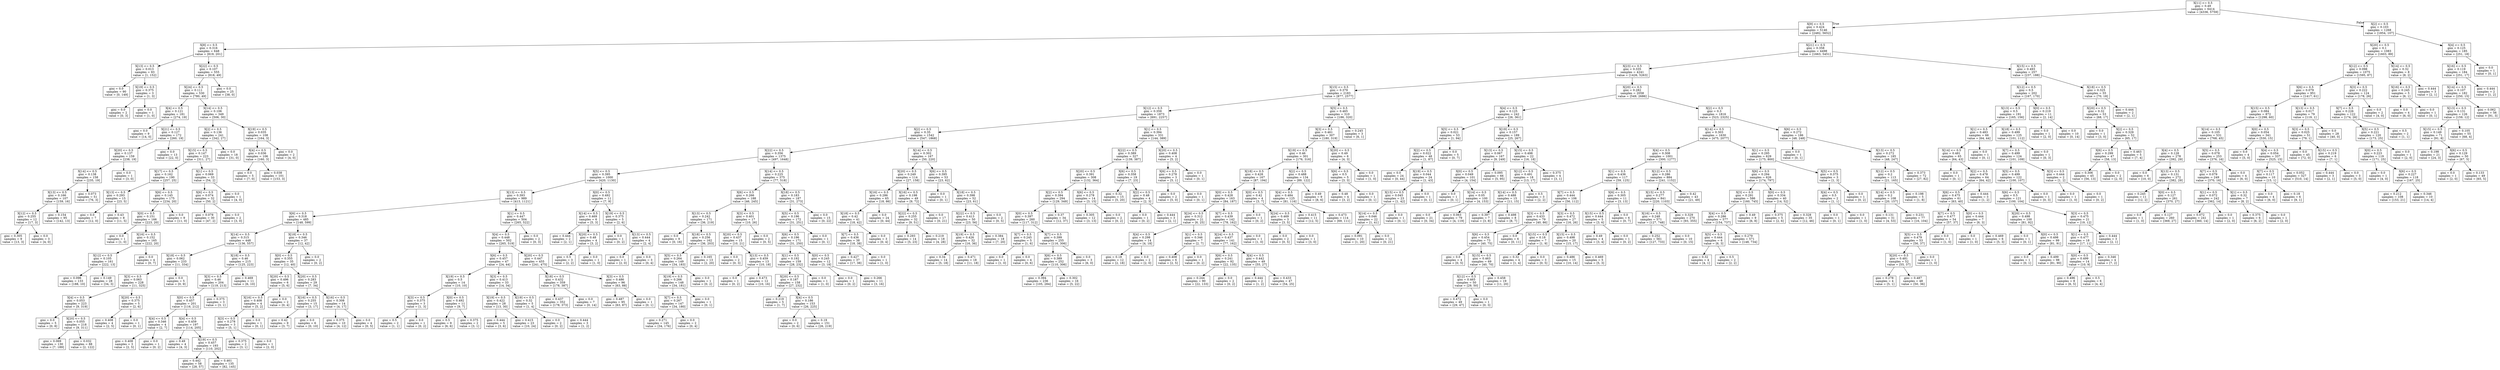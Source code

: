 digraph Tree {
node [shape=box] ;
0 [label="X[11] <= 0.5\ngini = 0.49\nsamples = 6414\nvalue = [4336, 5759]"] ;
1 [label="X[9] <= 0.5\ngini = 0.424\nsamples = 5146\nvalue = [2482, 5652]"] ;
0 -> 1 [labeldistance=2.5, labelangle=45, headlabel="True"] ;
2 [label="X[8] <= 0.5\ngini = 0.316\nsamples = 648\nvalue = [819, 201]"] ;
1 -> 2 ;
3 [label="X[13] <= 0.5\ngini = 0.013\nsamples = 93\nvalue = [1, 152]"] ;
2 -> 3 ;
4 [label="gini = 0.0\nsamples = 90\nvalue = [0, 149]"] ;
3 -> 4 ;
5 [label="X[19] <= 0.5\ngini = 0.375\nsamples = 3\nvalue = [1, 3]"] ;
3 -> 5 ;
6 [label="gini = 0.0\nsamples = 2\nvalue = [0, 3]"] ;
5 -> 6 ;
7 [label="gini = 0.0\nsamples = 1\nvalue = [1, 0]"] ;
5 -> 7 ;
8 [label="X[22] <= 0.5\ngini = 0.107\nsamples = 555\nvalue = [818, 49]"] ;
2 -> 8 ;
9 [label="X[24] <= 0.5\ngini = 0.111\nsamples = 530\nvalue = [780, 49]"] ;
8 -> 9 ;
10 [label="X[4] <= 0.5\ngini = 0.121\nsamples = 181\nvalue = [274, 19]"] ;
9 -> 10 ;
11 [label="gini = 0.0\nsamples = 9\nvalue = [14, 0]"] ;
10 -> 11 ;
12 [label="X[21] <= 0.5\ngini = 0.127\nsamples = 172\nvalue = [260, 19]"] ;
10 -> 12 ;
13 [label="X[20] <= 0.5\ngini = 0.137\nsamples = 159\nvalue = [238, 19]"] ;
12 -> 13 ;
14 [label="X[14] <= 0.5\ngini = 0.138\nsamples = 158\nvalue = [235, 19]"] ;
13 -> 14 ;
15 [label="X[13] <= 0.5\ngini = 0.166\nsamples = 107\nvalue = [159, 16]"] ;
14 -> 15 ;
16 [label="X[12] <= 0.5\ngini = 0.255\nsamples = 12\nvalue = [17, 3]"] ;
15 -> 16 ;
17 [label="gini = 0.305\nsamples = 9\nvalue = [13, 3]"] ;
16 -> 17 ;
18 [label="gini = 0.0\nsamples = 3\nvalue = [4, 0]"] ;
16 -> 18 ;
19 [label="gini = 0.154\nsamples = 95\nvalue = [142, 13]"] ;
15 -> 19 ;
20 [label="gini = 0.073\nsamples = 51\nvalue = [76, 3]"] ;
14 -> 20 ;
21 [label="gini = 0.0\nsamples = 1\nvalue = [3, 0]"] ;
13 -> 21 ;
22 [label="gini = 0.0\nsamples = 13\nvalue = [22, 0]"] ;
12 -> 22 ;
23 [label="X[14] <= 0.5\ngini = 0.106\nsamples = 349\nvalue = [506, 30]"] ;
9 -> 23 ;
24 [label="X[2] <= 0.5\ngini = 0.136\nsamples = 241\nvalue = [342, 27]"] ;
23 -> 24 ;
25 [label="X[15] <= 0.5\ngini = 0.147\nsamples = 223\nvalue = [311, 27]"] ;
24 -> 25 ;
26 [label="X[17] <= 0.5\ngini = 0.162\nsamples = 190\nvalue = [257, 25]"] ;
25 -> 26 ;
27 [label="X[13] <= 0.5\ngini = 0.293\nsamples = 15\nvalue = [23, 5]"] ;
26 -> 27 ;
28 [label="gini = 0.0\nsamples = 7\nvalue = [12, 0]"] ;
27 -> 28 ;
29 [label="gini = 0.43\nsamples = 8\nvalue = [11, 5]"] ;
27 -> 29 ;
30 [label="X[6] <= 0.5\ngini = 0.145\nsamples = 175\nvalue = [234, 20]"] ;
26 -> 30 ;
31 [label="X[0] <= 0.5\ngini = 0.151\nsamples = 166\nvalue = [223, 20]"] ;
30 -> 31 ;
32 [label="gini = 0.0\nsamples = 1\nvalue = [1, 0]"] ;
31 -> 32 ;
33 [label="X[16] <= 0.5\ngini = 0.152\nsamples = 165\nvalue = [222, 20]"] ;
31 -> 33 ;
34 [label="X[12] <= 0.5\ngini = 0.105\nsamples = 161\nvalue = [222, 13]"] ;
33 -> 34 ;
35 [label="gini = 0.096\nsamples = 133\nvalue = [188, 10]"] ;
34 -> 35 ;
36 [label="gini = 0.149\nsamples = 28\nvalue = [34, 3]"] ;
34 -> 36 ;
37 [label="gini = 0.0\nsamples = 4\nvalue = [0, 7]"] ;
33 -> 37 ;
38 [label="gini = 0.0\nsamples = 9\nvalue = [11, 0]"] ;
30 -> 38 ;
39 [label="X[1] <= 0.5\ngini = 0.069\nsamples = 33\nvalue = [54, 2]"] ;
25 -> 39 ;
40 [label="X[6] <= 0.5\ngini = 0.074\nsamples = 32\nvalue = [50, 2]"] ;
39 -> 40 ;
41 [label="gini = 0.078\nsamples = 30\nvalue = [47, 2]"] ;
40 -> 41 ;
42 [label="gini = 0.0\nsamples = 2\nvalue = [3, 0]"] ;
40 -> 42 ;
43 [label="gini = 0.0\nsamples = 1\nvalue = [4, 0]"] ;
39 -> 43 ;
44 [label="gini = 0.0\nsamples = 18\nvalue = [31, 0]"] ;
24 -> 44 ;
45 [label="X[19] <= 0.5\ngini = 0.035\nsamples = 108\nvalue = [164, 3]"] ;
23 -> 45 ;
46 [label="X[4] <= 0.5\ngini = 0.036\nsamples = 106\nvalue = [160, 3]"] ;
45 -> 46 ;
47 [label="gini = 0.0\nsamples = 5\nvalue = [7, 0]"] ;
46 -> 47 ;
48 [label="gini = 0.038\nsamples = 101\nvalue = [153, 3]"] ;
46 -> 48 ;
49 [label="gini = 0.0\nsamples = 2\nvalue = [4, 0]"] ;
45 -> 49 ;
50 [label="gini = 0.0\nsamples = 25\nvalue = [38, 0]"] ;
8 -> 50 ;
51 [label="X[21] <= 0.5\ngini = 0.358\nsamples = 4498\nvalue = [1663, 5451]"] ;
1 -> 51 ;
52 [label="X[23] <= 0.5\ngini = 0.335\nsamples = 4241\nvalue = [1426, 5263]"] ;
51 -> 52 ;
53 [label="X[15] <= 0.5\ngini = 0.379\nsamples = 2183\nvalue = [877, 2577]"] ;
52 -> 53 ;
54 [label="X[12] <= 0.5\ngini = 0.359\nsamples = 1873\nvalue = [691, 2257]"] ;
53 -> 54 ;
55 [label="X[2] <= 0.5\ngini = 0.35\nsamples = 1542\nvalue = [547, 1868]"] ;
54 -> 55 ;
56 [label="X[22] <= 0.5\ngini = 0.356\nsamples = 1375\nvalue = [497, 1648]"] ;
55 -> 56 ;
57 [label="X[5] <= 0.5\ngini = 0.395\nsamples = 1000\nvalue = [420, 1130]"] ;
56 -> 57 ;
58 [label="X[13] <= 0.5\ngini = 0.393\nsamples = 989\nvalue = [413, 1121]"] ;
57 -> 58 ;
59 [label="X[6] <= 0.5\ngini = 0.318\nsamples = 485\nvalue = [148, 599]"] ;
58 -> 59 ;
60 [label="X[14] <= 0.5\ngini = 0.315\nsamples = 448\nvalue = [136, 557]"] ;
59 -> 60 ;
61 [label="X[18] <= 0.5\ngini = 0.062\nsamples = 233\nvalue = [11, 334]"] ;
60 -> 61 ;
62 [label="X[3] <= 0.5\ngini = 0.063\nsamples = 228\nvalue = [11, 325]"] ;
61 -> 62 ;
63 [label="X[4] <= 0.5\ngini = 0.053\nsamples = 223\nvalue = [9, 319]"] ;
62 -> 63 ;
64 [label="gini = 0.0\nsamples = 5\nvalue = [0, 8]"] ;
63 -> 64 ;
65 [label="X[20] <= 0.5\ngini = 0.055\nsamples = 218\nvalue = [9, 311]"] ;
63 -> 65 ;
66 [label="gini = 0.069\nsamples = 130\nvalue = [7, 189]"] ;
65 -> 66 ;
67 [label="gini = 0.032\nsamples = 88\nvalue = [2, 122]"] ;
65 -> 67 ;
68 [label="X[20] <= 0.5\ngini = 0.375\nsamples = 5\nvalue = [2, 6]"] ;
62 -> 68 ;
69 [label="gini = 0.408\nsamples = 4\nvalue = [2, 5]"] ;
68 -> 69 ;
70 [label="gini = 0.0\nsamples = 1\nvalue = [0, 1]"] ;
68 -> 70 ;
71 [label="gini = 0.0\nsamples = 5\nvalue = [0, 9]"] ;
61 -> 71 ;
72 [label="X[18] <= 0.5\ngini = 0.46\nsamples = 215\nvalue = [125, 223]"] ;
60 -> 72 ;
73 [label="X[3] <= 0.5\ngini = 0.46\nsamples = 204\nvalue = [119, 213]"] ;
72 -> 73 ;
74 [label="X[0] <= 0.5\ngini = 0.457\nsamples = 201\nvalue = [116, 212]"] ;
73 -> 74 ;
75 [label="X[4] <= 0.5\ngini = 0.346\nsamples = 4\nvalue = [2, 7]"] ;
74 -> 75 ;
76 [label="gini = 0.408\nsamples = 3\nvalue = [2, 5]"] ;
75 -> 76 ;
77 [label="gini = 0.0\nsamples = 1\nvalue = [0, 2]"] ;
75 -> 77 ;
78 [label="X[4] <= 0.5\ngini = 0.459\nsamples = 197\nvalue = [114, 205]"] ;
74 -> 78 ;
79 [label="gini = 0.49\nsamples = 4\nvalue = [4, 3]"] ;
78 -> 79 ;
80 [label="X[19] <= 0.5\ngini = 0.457\nsamples = 193\nvalue = [110, 202]"] ;
78 -> 80 ;
81 [label="gini = 0.442\nsamples = 58\nvalue = [28, 57]"] ;
80 -> 81 ;
82 [label="gini = 0.461\nsamples = 135\nvalue = [82, 145]"] ;
80 -> 82 ;
83 [label="gini = 0.375\nsamples = 3\nvalue = [3, 1]"] ;
73 -> 83 ;
84 [label="gini = 0.469\nsamples = 11\nvalue = [6, 10]"] ;
72 -> 84 ;
85 [label="X[18] <= 0.5\ngini = 0.346\nsamples = 37\nvalue = [12, 42]"] ;
59 -> 85 ;
86 [label="X[0] <= 0.5\ngini = 0.355\nsamples = 35\nvalue = [12, 40]"] ;
85 -> 86 ;
87 [label="X[20] <= 0.5\ngini = 0.496\nsamples = 6\nvalue = [5, 6]"] ;
86 -> 87 ;
88 [label="X[16] <= 0.5\ngini = 0.408\nsamples = 4\nvalue = [5, 2]"] ;
87 -> 88 ;
89 [label="X[3] <= 0.5\ngini = 0.278\nsamples = 3\nvalue = [5, 1]"] ;
88 -> 89 ;
90 [label="gini = 0.375\nsamples = 2\nvalue = [3, 1]"] ;
89 -> 90 ;
91 [label="gini = 0.0\nsamples = 1\nvalue = [2, 0]"] ;
89 -> 91 ;
92 [label="gini = 0.0\nsamples = 1\nvalue = [0, 1]"] ;
88 -> 92 ;
93 [label="gini = 0.0\nsamples = 2\nvalue = [0, 4]"] ;
87 -> 93 ;
94 [label="X[20] <= 0.5\ngini = 0.283\nsamples = 29\nvalue = [7, 34]"] ;
86 -> 94 ;
95 [label="X[16] <= 0.5\ngini = 0.255\nsamples = 15\nvalue = [3, 17]"] ;
94 -> 95 ;
96 [label="gini = 0.42\nsamples = 9\nvalue = [3, 7]"] ;
95 -> 96 ;
97 [label="gini = 0.0\nsamples = 6\nvalue = [0, 10]"] ;
95 -> 97 ;
98 [label="X[16] <= 0.5\ngini = 0.308\nsamples = 14\nvalue = [4, 17]"] ;
94 -> 98 ;
99 [label="gini = 0.375\nsamples = 10\nvalue = [4, 12]"] ;
98 -> 99 ;
100 [label="gini = 0.0\nsamples = 4\nvalue = [0, 5]"] ;
98 -> 100 ;
101 [label="gini = 0.0\nsamples = 2\nvalue = [0, 2]"] ;
85 -> 101 ;
102 [label="X[1] <= 0.5\ngini = 0.447\nsamples = 504\nvalue = [265, 522]"] ;
58 -> 102 ;
103 [label="X[4] <= 0.5\ngini = 0.448\nsamples = 502\nvalue = [265, 519]"] ;
102 -> 103 ;
104 [label="X[6] <= 0.5\ngini = 0.457\nsamples = 47\nvalue = [24, 44]"] ;
103 -> 104 ;
105 [label="X[19] <= 0.5\ngini = 0.5\nsamples = 14\nvalue = [10, 10]"] ;
104 -> 105 ;
106 [label="X[3] <= 0.5\ngini = 0.375\nsamples = 3\nvalue = [1, 3]"] ;
105 -> 106 ;
107 [label="gini = 0.5\nsamples = 2\nvalue = [1, 1]"] ;
106 -> 107 ;
108 [label="gini = 0.0\nsamples = 1\nvalue = [0, 2]"] ;
106 -> 108 ;
109 [label="X[0] <= 0.5\ngini = 0.492\nsamples = 11\nvalue = [9, 7]"] ;
105 -> 109 ;
110 [label="gini = 0.5\nsamples = 9\nvalue = [6, 6]"] ;
109 -> 110 ;
111 [label="gini = 0.375\nsamples = 2\nvalue = [3, 1]"] ;
109 -> 111 ;
112 [label="X[3] <= 0.5\ngini = 0.413\nsamples = 33\nvalue = [14, 34]"] ;
104 -> 112 ;
113 [label="X[19] <= 0.5\ngini = 0.422\nsamples = 28\nvalue = [13, 30]"] ;
112 -> 113 ;
114 [label="gini = 0.444\nsamples = 5\nvalue = [3, 6]"] ;
113 -> 114 ;
115 [label="gini = 0.415\nsamples = 23\nvalue = [10, 24]"] ;
113 -> 115 ;
116 [label="X[19] <= 0.5\ngini = 0.32\nsamples = 5\nvalue = [1, 4]"] ;
112 -> 116 ;
117 [label="gini = 0.0\nsamples = 2\nvalue = [0, 2]"] ;
116 -> 117 ;
118 [label="gini = 0.444\nsamples = 3\nvalue = [1, 2]"] ;
116 -> 118 ;
119 [label="X[20] <= 0.5\ngini = 0.447\nsamples = 455\nvalue = [241, 475]"] ;
103 -> 119 ;
120 [label="X[18] <= 0.5\ngini = 0.432\nsamples = 359\nvalue = [178, 387]"] ;
119 -> 120 ;
121 [label="gini = 0.437\nsamples = 352\nvalue = [178, 373]"] ;
120 -> 121 ;
122 [label="gini = 0.0\nsamples = 7\nvalue = [0, 14]"] ;
120 -> 122 ;
123 [label="X[3] <= 0.5\ngini = 0.486\nsamples = 96\nvalue = [63, 88]"] ;
119 -> 123 ;
124 [label="gini = 0.487\nsamples = 95\nvalue = [63, 87]"] ;
123 -> 124 ;
125 [label="gini = 0.0\nsamples = 1\nvalue = [0, 1]"] ;
123 -> 125 ;
126 [label="gini = 0.0\nsamples = 2\nvalue = [0, 3]"] ;
102 -> 126 ;
127 [label="X[0] <= 0.5\ngini = 0.492\nsamples = 11\nvalue = [7, 9]"] ;
57 -> 127 ;
128 [label="X[14] <= 0.5\ngini = 0.469\nsamples = 6\nvalue = [5, 3]"] ;
127 -> 128 ;
129 [label="gini = 0.444\nsamples = 2\nvalue = [2, 1]"] ;
128 -> 129 ;
130 [label="X[20] <= 0.5\ngini = 0.48\nsamples = 4\nvalue = [3, 2]"] ;
128 -> 130 ;
131 [label="gini = 0.5\nsamples = 3\nvalue = [2, 2]"] ;
130 -> 131 ;
132 [label="gini = 0.0\nsamples = 1\nvalue = [1, 0]"] ;
130 -> 132 ;
133 [label="X[19] <= 0.5\ngini = 0.375\nsamples = 5\nvalue = [2, 6]"] ;
127 -> 133 ;
134 [label="gini = 0.0\nsamples = 1\nvalue = [0, 2]"] ;
133 -> 134 ;
135 [label="X[13] <= 0.5\ngini = 0.444\nsamples = 4\nvalue = [2, 4]"] ;
133 -> 135 ;
136 [label="gini = 0.0\nsamples = 1\nvalue = [2, 0]"] ;
135 -> 136 ;
137 [label="gini = 0.0\nsamples = 3\nvalue = [0, 4]"] ;
135 -> 137 ;
138 [label="X[14] <= 0.5\ngini = 0.225\nsamples = 375\nvalue = [77, 518]"] ;
56 -> 138 ;
139 [label="X[6] <= 0.5\ngini = 0.266\nsamples = 188\nvalue = [46, 245]"] ;
138 -> 139 ;
140 [label="X[13] <= 0.5\ngini = 0.242\nsamples = 171\nvalue = [36, 219]"] ;
139 -> 140 ;
141 [label="gini = 0.0\nsamples = 9\nvalue = [0, 16]"] ;
140 -> 141 ;
142 [label="X[18] <= 0.5\ngini = 0.256\nsamples = 162\nvalue = [36, 203]"] ;
140 -> 142 ;
143 [label="X[5] <= 0.5\ngini = 0.264\nsamples = 149\nvalue = [34, 183]"] ;
142 -> 143 ;
144 [label="X[19] <= 0.5\ngini = 0.266\nsamples = 148\nvalue = [34, 181]"] ;
143 -> 144 ;
145 [label="X[7] <= 0.5\ngini = 0.267\nsamples = 147\nvalue = [34, 180]"] ;
144 -> 145 ;
146 [label="gini = 0.271\nsamples = 145\nvalue = [34, 176]"] ;
145 -> 146 ;
147 [label="gini = 0.0\nsamples = 2\nvalue = [0, 4]"] ;
145 -> 147 ;
148 [label="gini = 0.0\nsamples = 1\nvalue = [0, 1]"] ;
144 -> 148 ;
149 [label="gini = 0.0\nsamples = 1\nvalue = [0, 2]"] ;
143 -> 149 ;
150 [label="gini = 0.165\nsamples = 13\nvalue = [2, 20]"] ;
142 -> 150 ;
151 [label="X[3] <= 0.5\ngini = 0.401\nsamples = 17\nvalue = [10, 26]"] ;
139 -> 151 ;
152 [label="X[20] <= 0.5\ngini = 0.437\nsamples = 15\nvalue = [10, 21]"] ;
151 -> 152 ;
153 [label="gini = 0.0\nsamples = 2\nvalue = [0, 3]"] ;
152 -> 153 ;
154 [label="X[13] <= 0.5\ngini = 0.459\nsamples = 13\nvalue = [10, 18]"] ;
152 -> 154 ;
155 [label="gini = 0.0\nsamples = 1\nvalue = [0, 2]"] ;
154 -> 155 ;
156 [label="gini = 0.473\nsamples = 12\nvalue = [10, 16]"] ;
154 -> 156 ;
157 [label="gini = 0.0\nsamples = 2\nvalue = [0, 5]"] ;
151 -> 157 ;
158 [label="X[18] <= 0.5\ngini = 0.183\nsamples = 187\nvalue = [31, 273]"] ;
138 -> 158 ;
159 [label="X[5] <= 0.5\ngini = 0.196\nsamples = 172\nvalue = [31, 251]"] ;
158 -> 159 ;
160 [label="X[6] <= 0.5\ngini = 0.196\nsamples = 171\nvalue = [31, 250]"] ;
159 -> 160 ;
161 [label="X[1] <= 0.5\ngini = 0.192\nsamples = 159\nvalue = [28, 232]"] ;
160 -> 161 ;
162 [label="X[20] <= 0.5\ngini = 0.187\nsamples = 158\nvalue = [27, 232]"] ;
161 -> 162 ;
163 [label="gini = 0.219\nsamples = 5\nvalue = [1, 7]"] ;
162 -> 163 ;
164 [label="X[4] <= 0.5\ngini = 0.186\nsamples = 153\nvalue = [26, 225]"] ;
162 -> 164 ;
165 [label="gini = 0.0\nsamples = 2\nvalue = [0, 6]"] ;
164 -> 165 ;
166 [label="gini = 0.19\nsamples = 151\nvalue = [26, 219]"] ;
164 -> 166 ;
167 [label="gini = 0.0\nsamples = 1\nvalue = [1, 0]"] ;
161 -> 167 ;
168 [label="X[0] <= 0.5\ngini = 0.245\nsamples = 12\nvalue = [3, 18]"] ;
160 -> 168 ;
169 [label="gini = 0.0\nsamples = 1\nvalue = [0, 2]"] ;
168 -> 169 ;
170 [label="gini = 0.266\nsamples = 11\nvalue = [3, 16]"] ;
168 -> 170 ;
171 [label="gini = 0.0\nsamples = 1\nvalue = [0, 1]"] ;
159 -> 171 ;
172 [label="gini = 0.0\nsamples = 15\nvalue = [0, 22]"] ;
158 -> 172 ;
173 [label="X[14] <= 0.5\ngini = 0.302\nsamples = 167\nvalue = [50, 220]"] ;
55 -> 173 ;
174 [label="X[20] <= 0.5\ngini = 0.249\nsamples = 114\nvalue = [27, 158]"] ;
173 -> 174 ;
175 [label="X[16] <= 0.5\ngini = 0.286\nsamples = 65\nvalue = [18, 86]"] ;
174 -> 175 ;
176 [label="X[18] <= 0.5\ngini = 0.42\nsamples = 41\nvalue = [18, 42]"] ;
175 -> 176 ;
177 [label="X[7] <= 0.5\ngini = 0.436\nsamples = 38\nvalue = [18, 38]"] ;
176 -> 177 ;
178 [label="gini = 0.427\nsamples = 37\nvalue = [17, 38]"] ;
177 -> 178 ;
179 [label="gini = 0.0\nsamples = 1\nvalue = [1, 0]"] ;
177 -> 179 ;
180 [label="gini = 0.0\nsamples = 3\nvalue = [0, 4]"] ;
176 -> 180 ;
181 [label="gini = 0.0\nsamples = 24\nvalue = [0, 44]"] ;
175 -> 181 ;
182 [label="X[16] <= 0.5\ngini = 0.198\nsamples = 49\nvalue = [9, 72]"] ;
174 -> 182 ;
183 [label="X[22] <= 0.5\ngini = 0.255\nsamples = 32\nvalue = [9, 51]"] ;
182 -> 183 ;
184 [label="gini = 0.293\nsamples = 14\nvalue = [5, 23]"] ;
183 -> 184 ;
185 [label="gini = 0.219\nsamples = 18\nvalue = [4, 28]"] ;
183 -> 185 ;
186 [label="gini = 0.0\nsamples = 17\nvalue = [0, 21]"] ;
182 -> 186 ;
187 [label="X[6] <= 0.5\ngini = 0.395\nsamples = 53\nvalue = [23, 62]"] ;
173 -> 187 ;
188 [label="gini = 0.0\nsamples = 1\nvalue = [0, 1]"] ;
187 -> 188 ;
189 [label="X[18] <= 0.5\ngini = 0.398\nsamples = 52\nvalue = [23, 61]"] ;
187 -> 189 ;
190 [label="X[22] <= 0.5\ngini = 0.413\nsamples = 50\nvalue = [23, 56]"] ;
189 -> 190 ;
191 [label="X[19] <= 0.5\ngini = 0.426\nsamples = 32\nvalue = [16, 36]"] ;
190 -> 191 ;
192 [label="gini = 0.34\nsamples = 14\nvalue = [5, 18]"] ;
191 -> 192 ;
193 [label="gini = 0.471\nsamples = 18\nvalue = [11, 18]"] ;
191 -> 193 ;
194 [label="gini = 0.384\nsamples = 18\nvalue = [7, 20]"] ;
190 -> 194 ;
195 [label="gini = 0.0\nsamples = 2\nvalue = [0, 5]"] ;
189 -> 195 ;
196 [label="X[1] <= 0.5\ngini = 0.394\nsamples = 331\nvalue = [144, 389]"] ;
54 -> 196 ;
197 [label="X[22] <= 0.5\ngini = 0.389\nsamples = 327\nvalue = [139, 387]"] ;
196 -> 197 ;
198 [label="X[20] <= 0.5\ngini = 0.391\nsamples = 308\nvalue = [132, 364]"] ;
197 -> 198 ;
199 [label="X[2] <= 0.5\ngini = 0.394\nsamples = 294\nvalue = [129, 349]"] ;
198 -> 199 ;
200 [label="X[0] <= 0.5\ngini = 0.397\nsamples = 260\nvalue = [117, 312]"] ;
199 -> 200 ;
201 [label="X[7] <= 0.5\ngini = 0.245\nsamples = 5\nvalue = [1, 6]"] ;
200 -> 201 ;
202 [label="gini = 0.0\nsamples = 1\nvalue = [1, 0]"] ;
201 -> 202 ;
203 [label="gini = 0.0\nsamples = 4\nvalue = [0, 6]"] ;
201 -> 203 ;
204 [label="X[7] <= 0.5\ngini = 0.399\nsamples = 255\nvalue = [116, 306]"] ;
200 -> 204 ;
205 [label="X[6] <= 0.5\ngini = 0.389\nsamples = 252\nvalue = [110, 306]"] ;
204 -> 205 ;
206 [label="gini = 0.394\nsamples = 236\nvalue = [105, 284]"] ;
205 -> 206 ;
207 [label="gini = 0.302\nsamples = 16\nvalue = [5, 22]"] ;
205 -> 207 ;
208 [label="gini = 0.0\nsamples = 3\nvalue = [6, 0]"] ;
204 -> 208 ;
209 [label="gini = 0.37\nsamples = 34\nvalue = [12, 37]"] ;
199 -> 209 ;
210 [label="X[6] <= 0.5\ngini = 0.278\nsamples = 14\nvalue = [3, 15]"] ;
198 -> 210 ;
211 [label="gini = 0.305\nsamples = 12\nvalue = [3, 13]"] ;
210 -> 211 ;
212 [label="gini = 0.0\nsamples = 2\nvalue = [0, 2]"] ;
210 -> 212 ;
213 [label="X[6] <= 0.5\ngini = 0.358\nsamples = 19\nvalue = [7, 23]"] ;
197 -> 213 ;
214 [label="gini = 0.32\nsamples = 15\nvalue = [5, 20]"] ;
213 -> 214 ;
215 [label="X[2] <= 0.5\ngini = 0.48\nsamples = 4\nvalue = [2, 3]"] ;
213 -> 215 ;
216 [label="gini = 0.0\nsamples = 1\nvalue = [0, 2]"] ;
215 -> 216 ;
217 [label="gini = 0.444\nsamples = 3\nvalue = [2, 1]"] ;
215 -> 217 ;
218 [label="X[20] <= 0.5\ngini = 0.408\nsamples = 4\nvalue = [5, 2]"] ;
196 -> 218 ;
219 [label="X[6] <= 0.5\ngini = 0.278\nsamples = 3\nvalue = [5, 1]"] ;
218 -> 219 ;
220 [label="gini = 0.0\nsamples = 2\nvalue = [5, 0]"] ;
219 -> 220 ;
221 [label="gini = 0.0\nsamples = 1\nvalue = [0, 1]"] ;
219 -> 221 ;
222 [label="gini = 0.0\nsamples = 1\nvalue = [0, 1]"] ;
218 -> 222 ;
223 [label="X[5] <= 0.5\ngini = 0.465\nsamples = 310\nvalue = [186, 320]"] ;
53 -> 223 ;
224 [label="X[3] <= 0.5\ngini = 0.461\nsamples = 307\nvalue = [180, 319]"] ;
223 -> 224 ;
225 [label="X[19] <= 0.5\ngini = 0.46\nsamples = 301\nvalue = [176, 316]"] ;
224 -> 225 ;
226 [label="X[18] <= 0.5\ngini = 0.428\nsamples = 167\nvalue = [87, 194]"] ;
225 -> 226 ;
227 [label="X[0] <= 0.5\ngini = 0.428\nsamples = 163\nvalue = [84, 187]"] ;
226 -> 227 ;
228 [label="X[24] <= 0.5\ngini = 0.312\nsamples = 21\nvalue = [6, 25]"] ;
227 -> 228 ;
229 [label="X[4] <= 0.5\ngini = 0.298\nsamples = 14\nvalue = [4, 18]"] ;
228 -> 229 ;
230 [label="gini = 0.18\nsamples = 12\nvalue = [2, 18]"] ;
229 -> 230 ;
231 [label="gini = 0.0\nsamples = 2\nvalue = [2, 0]"] ;
229 -> 231 ;
232 [label="X[1] <= 0.5\ngini = 0.346\nsamples = 7\nvalue = [2, 7]"] ;
228 -> 232 ;
233 [label="gini = 0.408\nsamples = 6\nvalue = [2, 5]"] ;
232 -> 233 ;
234 [label="gini = 0.0\nsamples = 1\nvalue = [0, 2]"] ;
232 -> 234 ;
235 [label="X[7] <= 0.5\ngini = 0.439\nsamples = 142\nvalue = [78, 162]"] ;
227 -> 235 ;
236 [label="X[24] <= 0.5\ngini = 0.437\nsamples = 141\nvalue = [77, 162]"] ;
235 -> 236 ;
237 [label="X[6] <= 0.5\ngini = 0.241\nsamples = 92\nvalue = [22, 135]"] ;
236 -> 237 ;
238 [label="gini = 0.244\nsamples = 90\nvalue = [22, 133]"] ;
237 -> 238 ;
239 [label="gini = 0.0\nsamples = 2\nvalue = [0, 2]"] ;
237 -> 239 ;
240 [label="X[4] <= 0.5\ngini = 0.442\nsamples = 49\nvalue = [55, 27]"] ;
236 -> 240 ;
241 [label="gini = 0.444\nsamples = 2\nvalue = [1, 2]"] ;
240 -> 241 ;
242 [label="gini = 0.433\nsamples = 47\nvalue = [54, 25]"] ;
240 -> 242 ;
243 [label="gini = 0.0\nsamples = 1\nvalue = [1, 0]"] ;
235 -> 243 ;
244 [label="X[0] <= 0.5\ngini = 0.42\nsamples = 4\nvalue = [3, 7]"] ;
226 -> 244 ;
245 [label="gini = 0.0\nsamples = 1\nvalue = [0, 2]"] ;
244 -> 245 ;
246 [label="X[24] <= 0.5\ngini = 0.469\nsamples = 3\nvalue = [3, 5]"] ;
244 -> 246 ;
247 [label="gini = 0.0\nsamples = 2\nvalue = [0, 5]"] ;
246 -> 247 ;
248 [label="gini = 0.0\nsamples = 1\nvalue = [3, 0]"] ;
246 -> 248 ;
249 [label="X[2] <= 0.5\ngini = 0.488\nsamples = 134\nvalue = [89, 122]"] ;
225 -> 249 ;
250 [label="X[4] <= 0.5\ngini = 0.484\nsamples = 125\nvalue = [81, 116]"] ;
249 -> 250 ;
251 [label="gini = 0.415\nsamples = 11\nvalue = [12, 5]"] ;
250 -> 251 ;
252 [label="gini = 0.473\nsamples = 114\nvalue = [69, 111]"] ;
250 -> 252 ;
253 [label="gini = 0.49\nsamples = 9\nvalue = [8, 6]"] ;
249 -> 253 ;
254 [label="X[20] <= 0.5\ngini = 0.49\nsamples = 6\nvalue = [4, 3]"] ;
224 -> 254 ;
255 [label="X[6] <= 0.5\ngini = 0.5\nsamples = 5\nvalue = [3, 3]"] ;
254 -> 255 ;
256 [label="gini = 0.48\nsamples = 4\nvalue = [3, 2]"] ;
255 -> 256 ;
257 [label="gini = 0.0\nsamples = 1\nvalue = [0, 1]"] ;
255 -> 257 ;
258 [label="gini = 0.0\nsamples = 1\nvalue = [1, 0]"] ;
254 -> 258 ;
259 [label="gini = 0.245\nsamples = 3\nvalue = [6, 1]"] ;
223 -> 259 ;
260 [label="X[20] <= 0.5\ngini = 0.282\nsamples = 2058\nvalue = [549, 2686]"] ;
52 -> 260 ;
261 [label="X[4] <= 0.5\ngini = 0.125\nsamples = 242\nvalue = [26, 361]"] ;
260 -> 261 ;
262 [label="X[5] <= 0.5\ngini = 0.021\nsamples = 53\nvalue = [1, 94]"] ;
261 -> 262 ;
263 [label="X[2] <= 0.5\ngini = 0.022\nsamples = 48\nvalue = [1, 87]"] ;
262 -> 263 ;
264 [label="gini = 0.0\nsamples = 24\nvalue = [0, 44]"] ;
263 -> 264 ;
265 [label="X[19] <= 0.5\ngini = 0.044\nsamples = 24\nvalue = [1, 43]"] ;
263 -> 265 ;
266 [label="X[15] <= 0.5\ngini = 0.045\nsamples = 23\nvalue = [1, 42]"] ;
265 -> 266 ;
267 [label="X[14] <= 0.5\ngini = 0.046\nsamples = 22\nvalue = [1, 41]"] ;
266 -> 267 ;
268 [label="gini = 0.091\nsamples = 10\nvalue = [1, 20]"] ;
267 -> 268 ;
269 [label="gini = 0.0\nsamples = 12\nvalue = [0, 21]"] ;
267 -> 269 ;
270 [label="gini = 0.0\nsamples = 1\nvalue = [0, 1]"] ;
266 -> 270 ;
271 [label="gini = 0.0\nsamples = 1\nvalue = [0, 1]"] ;
265 -> 271 ;
272 [label="gini = 0.0\nsamples = 5\nvalue = [0, 7]"] ;
262 -> 272 ;
273 [label="X[19] <= 0.5\ngini = 0.157\nsamples = 189\nvalue = [25, 267]"] ;
261 -> 273 ;
274 [label="X[13] <= 0.5\ngini = 0.067\nsamples = 167\nvalue = [9, 249]"] ;
273 -> 274 ;
275 [label="X[0] <= 0.5\ngini = 0.049\nsamples = 101\nvalue = [4, 154]"] ;
274 -> 275 ;
276 [label="gini = 0.0\nsamples = 1\nvalue = [0, 1]"] ;
275 -> 276 ;
277 [label="X[14] <= 0.5\ngini = 0.05\nsamples = 100\nvalue = [4, 153]"] ;
275 -> 277 ;
278 [label="gini = 0.0\nsamples = 21\nvalue = [0, 34]"] ;
277 -> 278 ;
279 [label="gini = 0.063\nsamples = 79\nvalue = [4, 119]"] ;
277 -> 279 ;
280 [label="gini = 0.095\nsamples = 66\nvalue = [5, 95]"] ;
274 -> 280 ;
281 [label="X[15] <= 0.5\ngini = 0.498\nsamples = 22\nvalue = [16, 18]"] ;
273 -> 281 ;
282 [label="X[12] <= 0.5\ngini = 0.491\nsamples = 18\nvalue = [13, 17]"] ;
281 -> 282 ;
283 [label="X[14] <= 0.5\ngini = 0.488\nsamples = 15\nvalue = [11, 15]"] ;
282 -> 283 ;
284 [label="gini = 0.397\nsamples = 7\nvalue = [3, 8]"] ;
283 -> 284 ;
285 [label="gini = 0.498\nsamples = 8\nvalue = [8, 7]"] ;
283 -> 285 ;
286 [label="gini = 0.5\nsamples = 3\nvalue = [2, 2]"] ;
282 -> 286 ;
287 [label="gini = 0.375\nsamples = 4\nvalue = [3, 1]"] ;
281 -> 287 ;
288 [label="X[2] <= 0.5\ngini = 0.3\nsamples = 1816\nvalue = [523, 2325]"] ;
260 -> 288 ;
289 [label="X[14] <= 0.5\ngini = 0.303\nsamples = 1630\nvalue = [475, 2077]"] ;
288 -> 289 ;
290 [label="X[4] <= 0.5\ngini = 0.308\nsamples = 1001\nvalue = [300, 1277]"] ;
289 -> 290 ;
291 [label="X[1] <= 0.5\ngini = 0.436\nsamples = 117\nvalue = [59, 125]"] ;
290 -> 291 ;
292 [label="X[7] <= 0.5\ngini = 0.444\nsamples = 106\nvalue = [56, 112]"] ;
291 -> 292 ;
293 [label="X[3] <= 0.5\ngini = 0.433\nsamples = 79\nvalue = [40, 86]"] ;
292 -> 293 ;
294 [label="X[6] <= 0.5\ngini = 0.454\nsamples = 73\nvalue = [40, 75]"] ;
293 -> 294 ;
295 [label="gini = 0.0\nsamples = 4\nvalue = [0, 5]"] ;
294 -> 295 ;
296 [label="X[15] <= 0.5\ngini = 0.463\nsamples = 69\nvalue = [40, 70]"] ;
294 -> 296 ;
297 [label="X[12] <= 0.5\ngini = 0.465\nsamples = 50\nvalue = [29, 50]"] ;
296 -> 297 ;
298 [label="gini = 0.472\nsamples = 49\nvalue = [29, 47]"] ;
297 -> 298 ;
299 [label="gini = 0.0\nsamples = 1\nvalue = [0, 3]"] ;
297 -> 299 ;
300 [label="gini = 0.458\nsamples = 19\nvalue = [11, 20]"] ;
296 -> 300 ;
301 [label="gini = 0.0\nsamples = 6\nvalue = [0, 11]"] ;
293 -> 301 ;
302 [label="X[3] <= 0.5\ngini = 0.472\nsamples = 27\nvalue = [16, 26]"] ;
292 -> 302 ;
303 [label="X[15] <= 0.5\ngini = 0.18\nsamples = 7\nvalue = [1, 9]"] ;
302 -> 303 ;
304 [label="gini = 0.32\nsamples = 4\nvalue = [1, 4]"] ;
303 -> 304 ;
305 [label="gini = 0.0\nsamples = 3\nvalue = [0, 5]"] ;
303 -> 305 ;
306 [label="X[15] <= 0.5\ngini = 0.498\nsamples = 20\nvalue = [15, 17]"] ;
302 -> 306 ;
307 [label="gini = 0.486\nsamples = 15\nvalue = [10, 14]"] ;
306 -> 307 ;
308 [label="gini = 0.469\nsamples = 5\nvalue = [5, 3]"] ;
306 -> 308 ;
309 [label="X[6] <= 0.5\ngini = 0.305\nsamples = 11\nvalue = [3, 13]"] ;
291 -> 309 ;
310 [label="X[15] <= 0.5\ngini = 0.444\nsamples = 5\nvalue = [3, 6]"] ;
309 -> 310 ;
311 [label="gini = 0.49\nsamples = 4\nvalue = [3, 4]"] ;
310 -> 311 ;
312 [label="gini = 0.0\nsamples = 1\nvalue = [0, 2]"] ;
310 -> 312 ;
313 [label="gini = 0.0\nsamples = 6\nvalue = [0, 7]"] ;
309 -> 313 ;
314 [label="X[12] <= 0.5\ngini = 0.286\nsamples = 884\nvalue = [241, 1152]"] ;
290 -> 314 ;
315 [label="X[15] <= 0.5\ngini = 0.277\nsamples = 841\nvalue = [220, 1103]"] ;
314 -> 315 ;
316 [label="X[16] <= 0.5\ngini = 0.248\nsamples = 571\nvalue = [127, 748]"] ;
315 -> 316 ;
317 [label="gini = 0.252\nsamples = 561\nvalue = [127, 733]"] ;
316 -> 317 ;
318 [label="gini = 0.0\nsamples = 10\nvalue = [0, 15]"] ;
316 -> 318 ;
319 [label="gini = 0.329\nsamples = 270\nvalue = [93, 355]"] ;
315 -> 319 ;
320 [label="gini = 0.42\nsamples = 43\nvalue = [21, 49]"] ;
314 -> 320 ;
321 [label="X[1] <= 0.5\ngini = 0.295\nsamples = 629\nvalue = [175, 800]"] ;
289 -> 321 ;
322 [label="X[6] <= 0.5\ngini = 0.294\nsamples = 626\nvalue = [174, 797]"] ;
321 -> 322 ;
323 [label="X[3] <= 0.5\ngini = 0.291\nsamples = 586\nvalue = [160, 745]"] ;
322 -> 323 ;
324 [label="X[4] <= 0.5\ngini = 0.286\nsamples = 577\nvalue = [154, 737]"] ;
323 -> 324 ;
325 [label="X[5] <= 0.5\ngini = 0.444\nsamples = 6\nvalue = [6, 3]"] ;
324 -> 325 ;
326 [label="gini = 0.32\nsamples = 4\nvalue = [4, 1]"] ;
325 -> 326 ;
327 [label="gini = 0.5\nsamples = 2\nvalue = [2, 2]"] ;
325 -> 327 ;
328 [label="gini = 0.279\nsamples = 571\nvalue = [148, 734]"] ;
324 -> 328 ;
329 [label="gini = 0.49\nsamples = 9\nvalue = [6, 8]"] ;
323 -> 329 ;
330 [label="X[0] <= 0.5\ngini = 0.334\nsamples = 40\nvalue = [14, 52]"] ;
322 -> 330 ;
331 [label="gini = 0.375\nsamples = 5\nvalue = [2, 6]"] ;
330 -> 331 ;
332 [label="gini = 0.328\nsamples = 35\nvalue = [12, 46]"] ;
330 -> 332 ;
333 [label="X[5] <= 0.5\ngini = 0.375\nsamples = 3\nvalue = [1, 3]"] ;
321 -> 333 ;
334 [label="X[4] <= 0.5\ngini = 0.5\nsamples = 2\nvalue = [1, 1]"] ;
333 -> 334 ;
335 [label="gini = 0.0\nsamples = 1\nvalue = [0, 1]"] ;
334 -> 335 ;
336 [label="gini = 0.0\nsamples = 1\nvalue = [1, 0]"] ;
334 -> 336 ;
337 [label="gini = 0.0\nsamples = 1\nvalue = [0, 2]"] ;
333 -> 337 ;
338 [label="X[6] <= 0.5\ngini = 0.272\nsamples = 186\nvalue = [48, 248]"] ;
288 -> 338 ;
339 [label="gini = 0.0\nsamples = 1\nvalue = [0, 1]"] ;
338 -> 339 ;
340 [label="X[13] <= 0.5\ngini = 0.272\nsamples = 185\nvalue = [48, 247]"] ;
338 -> 340 ;
341 [label="X[12] <= 0.5\ngini = 0.2\nsamples = 113\nvalue = [21, 165]"] ;
340 -> 341 ;
342 [label="X[14] <= 0.5\ngini = 0.2\nsamples = 108\nvalue = [20, 157]"] ;
341 -> 342 ;
343 [label="gini = 0.131\nsamples = 31\nvalue = [4, 53]"] ;
342 -> 343 ;
344 [label="gini = 0.231\nsamples = 77\nvalue = [16, 104]"] ;
342 -> 344 ;
345 [label="gini = 0.198\nsamples = 5\nvalue = [1, 8]"] ;
341 -> 345 ;
346 [label="gini = 0.373\nsamples = 72\nvalue = [27, 82]"] ;
340 -> 346 ;
347 [label="X[15] <= 0.5\ngini = 0.493\nsamples = 257\nvalue = [237, 188]"] ;
51 -> 347 ;
348 [label="X[12] <= 0.5\ngini = 0.5\nsamples = 202\nvalue = [167, 170]"] ;
347 -> 348 ;
349 [label="X[13] <= 0.5\ngini = 0.5\nsamples = 191\nvalue = [165, 156]"] ;
348 -> 349 ;
350 [label="X[1] <= 0.5\ngini = 0.483\nsamples = 66\nvalue = [64, 44]"] ;
349 -> 350 ;
351 [label="X[14] <= 0.5\ngini = 0.481\nsamples = 65\nvalue = [64, 43]"] ;
350 -> 351 ;
352 [label="gini = 0.0\nsamples = 1\nvalue = [0, 1]"] ;
351 -> 352 ;
353 [label="X[2] <= 0.5\ngini = 0.478\nsamples = 64\nvalue = [64, 42]"] ;
351 -> 353 ;
354 [label="X[6] <= 0.5\ngini = 0.475\nsamples = 61\nvalue = [63, 40]"] ;
353 -> 354 ;
355 [label="X[7] <= 0.5\ngini = 0.477\nsamples = 54\nvalue = [57, 37]"] ;
354 -> 355 ;
356 [label="X[5] <= 0.5\ngini = 0.479\nsamples = 53\nvalue = [56, 37]"] ;
355 -> 356 ;
357 [label="X[20] <= 0.5\ngini = 0.481\nsamples = 52\nvalue = [55, 37]"] ;
356 -> 357 ;
358 [label="gini = 0.278\nsamples = 4\nvalue = [5, 1]"] ;
357 -> 358 ;
359 [label="gini = 0.487\nsamples = 48\nvalue = [50, 36]"] ;
357 -> 359 ;
360 [label="gini = 0.0\nsamples = 1\nvalue = [1, 0]"] ;
356 -> 360 ;
361 [label="gini = 0.0\nsamples = 1\nvalue = [1, 0]"] ;
355 -> 361 ;
362 [label="X[0] <= 0.5\ngini = 0.444\nsamples = 7\nvalue = [6, 3]"] ;
354 -> 362 ;
363 [label="gini = 0.0\nsamples = 1\nvalue = [1, 0]"] ;
362 -> 363 ;
364 [label="gini = 0.469\nsamples = 6\nvalue = [5, 3]"] ;
362 -> 364 ;
365 [label="gini = 0.444\nsamples = 3\nvalue = [1, 2]"] ;
353 -> 365 ;
366 [label="gini = 0.0\nsamples = 1\nvalue = [0, 1]"] ;
350 -> 366 ;
367 [label="X[18] <= 0.5\ngini = 0.499\nsamples = 125\nvalue = [101, 112]"] ;
349 -> 367 ;
368 [label="X[7] <= 0.5\ngini = 0.499\nsamples = 124\nvalue = [101, 109]"] ;
367 -> 368 ;
369 [label="X[5] <= 0.5\ngini = 0.499\nsamples = 122\nvalue = [100, 107]"] ;
368 -> 369 ;
370 [label="X[6] <= 0.5\ngini = 0.5\nsamples = 121\nvalue = [100, 104]"] ;
369 -> 370 ;
371 [label="X[20] <= 0.5\ngini = 0.498\nsamples = 100\nvalue = [81, 92]"] ;
370 -> 371 ;
372 [label="gini = 0.0\nsamples = 1\nvalue = [0, 1]"] ;
371 -> 372 ;
373 [label="X[0] <= 0.5\ngini = 0.498\nsamples = 99\nvalue = [81, 91]"] ;
371 -> 373 ;
374 [label="gini = 0.0\nsamples = 1\nvalue = [0, 1]"] ;
373 -> 374 ;
375 [label="gini = 0.499\nsamples = 98\nvalue = [81, 90]"] ;
373 -> 375 ;
376 [label="X[3] <= 0.5\ngini = 0.475\nsamples = 21\nvalue = [19, 12]"] ;
370 -> 376 ;
377 [label="X[1] <= 0.5\ngini = 0.477\nsamples = 18\nvalue = [17, 11]"] ;
376 -> 377 ;
378 [label="X[0] <= 0.5\ngini = 0.499\nsamples = 14\nvalue = [10, 9]"] ;
377 -> 378 ;
379 [label="gini = 0.496\nsamples = 8\nvalue = [6, 5]"] ;
378 -> 379 ;
380 [label="gini = 0.5\nsamples = 6\nvalue = [4, 4]"] ;
378 -> 380 ;
381 [label="gini = 0.346\nsamples = 4\nvalue = [7, 2]"] ;
377 -> 381 ;
382 [label="gini = 0.444\nsamples = 3\nvalue = [2, 1]"] ;
376 -> 382 ;
383 [label="gini = 0.0\nsamples = 1\nvalue = [0, 3]"] ;
369 -> 383 ;
384 [label="X[3] <= 0.5\ngini = 0.444\nsamples = 2\nvalue = [1, 2]"] ;
368 -> 384 ;
385 [label="gini = 0.0\nsamples = 1\nvalue = [1, 0]"] ;
384 -> 385 ;
386 [label="gini = 0.0\nsamples = 1\nvalue = [0, 2]"] ;
384 -> 386 ;
387 [label="gini = 0.0\nsamples = 1\nvalue = [0, 3]"] ;
367 -> 387 ;
388 [label="X[0] <= 0.5\ngini = 0.219\nsamples = 11\nvalue = [2, 14]"] ;
348 -> 388 ;
389 [label="gini = 0.0\nsamples = 1\nvalue = [2, 0]"] ;
388 -> 389 ;
390 [label="gini = 0.0\nsamples = 10\nvalue = [0, 14]"] ;
388 -> 390 ;
391 [label="X[18] <= 0.5\ngini = 0.325\nsamples = 55\nvalue = [70, 18]"] ;
347 -> 391 ;
392 [label="X[20] <= 0.5\ngini = 0.32\nsamples = 53\nvalue = [68, 17]"] ;
391 -> 392 ;
393 [label="gini = 0.0\nsamples = 1\nvalue = [3, 0]"] ;
392 -> 393 ;
394 [label="X[2] <= 0.5\ngini = 0.329\nsamples = 52\nvalue = [65, 17]"] ;
392 -> 394 ;
395 [label="X[6] <= 0.5\ngini = 0.299\nsamples = 47\nvalue = [58, 13]"] ;
394 -> 395 ;
396 [label="gini = 0.306\nsamples = 45\nvalue = [56, 13]"] ;
395 -> 396 ;
397 [label="gini = 0.0\nsamples = 2\nvalue = [2, 0]"] ;
395 -> 397 ;
398 [label="gini = 0.463\nsamples = 5\nvalue = [7, 4]"] ;
394 -> 398 ;
399 [label="gini = 0.444\nsamples = 2\nvalue = [2, 1]"] ;
391 -> 399 ;
400 [label="X[2] <= 0.5\ngini = 0.103\nsamples = 1268\nvalue = [1854, 107]"] ;
0 -> 400 [labeldistance=2.5, labelangle=-45, headlabel="False"] ;
401 [label="X[20] <= 0.5\ngini = 0.1\nsamples = 1083\nvalue = [1603, 89]"] ;
400 -> 401 ;
402 [label="X[12] <= 0.5\ngini = 0.098\nsamples = 1075\nvalue = [1595, 87]"] ;
401 -> 402 ;
403 [label="X[6] <= 0.5\ngini = 0.079\nsamples = 951\nvalue = [1417, 61]"] ;
402 -> 403 ;
404 [label="X[15] <= 0.5\ngini = 0.084\nsamples = 872\nvalue = [1298, 60]"] ;
403 -> 404 ;
405 [label="X[14] <= 0.5\ngini = 0.105\nsamples = 531\nvalue = [768, 45]"] ;
404 -> 405 ;
406 [label="X[4] <= 0.5\ngini = 0.128\nsamples = 278\nvalue = [392, 29]"] ;
405 -> 406 ;
407 [label="gini = 0.0\nsamples = 6\nvalue = [10, 0]"] ;
406 -> 407 ;
408 [label="X[13] <= 0.5\ngini = 0.131\nsamples = 272\nvalue = [382, 29]"] ;
406 -> 408 ;
409 [label="gini = 0.245\nsamples = 11\nvalue = [12, 2]"] ;
408 -> 409 ;
410 [label="X[0] <= 0.5\ngini = 0.127\nsamples = 261\nvalue = [370, 27]"] ;
408 -> 410 ;
411 [label="gini = 0.0\nsamples = 1\nvalue = [1, 0]"] ;
410 -> 411 ;
412 [label="gini = 0.127\nsamples = 260\nvalue = [369, 27]"] ;
410 -> 412 ;
413 [label="X[5] <= 0.5\ngini = 0.078\nsamples = 253\nvalue = [376, 16]"] ;
405 -> 413 ;
414 [label="X[7] <= 0.5\ngini = 0.079\nsamples = 249\nvalue = [370, 16]"] ;
413 -> 414 ;
415 [label="X[1] <= 0.5\ngini = 0.072\nsamples = 242\nvalue = [362, 14]"] ;
414 -> 415 ;
416 [label="gini = 0.072\nsamples = 241\nvalue = [360, 14]"] ;
415 -> 416 ;
417 [label="gini = 0.0\nsamples = 1\nvalue = [2, 0]"] ;
415 -> 417 ;
418 [label="X[1] <= 0.5\ngini = 0.32\nsamples = 7\nvalue = [8, 2]"] ;
414 -> 418 ;
419 [label="gini = 0.375\nsamples = 6\nvalue = [6, 2]"] ;
418 -> 419 ;
420 [label="gini = 0.0\nsamples = 1\nvalue = [2, 0]"] ;
418 -> 420 ;
421 [label="gini = 0.0\nsamples = 4\nvalue = [6, 0]"] ;
413 -> 421 ;
422 [label="X[0] <= 0.5\ngini = 0.054\nsamples = 341\nvalue = [530, 15]"] ;
404 -> 422 ;
423 [label="gini = 0.0\nsamples = 4\nvalue = [5, 0]"] ;
422 -> 423 ;
424 [label="X[4] <= 0.5\ngini = 0.054\nsamples = 337\nvalue = [525, 15]"] ;
422 -> 424 ;
425 [label="X[7] <= 0.5\ngini = 0.117\nsamples = 10\nvalue = [15, 1]"] ;
424 -> 425 ;
426 [label="gini = 0.0\nsamples = 4\nvalue = [6, 0]"] ;
425 -> 426 ;
427 [label="gini = 0.18\nsamples = 6\nvalue = [9, 1]"] ;
425 -> 427 ;
428 [label="gini = 0.052\nsamples = 327\nvalue = [510, 14]"] ;
424 -> 428 ;
429 [label="X[13] <= 0.5\ngini = 0.017\nsamples = 79\nvalue = [119, 1]"] ;
403 -> 429 ;
430 [label="X[3] <= 0.5\ngini = 0.025\nsamples = 51\nvalue = [79, 1]"] ;
429 -> 430 ;
431 [label="gini = 0.0\nsamples = 45\nvalue = [72, 0]"] ;
430 -> 431 ;
432 [label="X[15] <= 0.5\ngini = 0.219\nsamples = 6\nvalue = [7, 1]"] ;
430 -> 432 ;
433 [label="gini = 0.444\nsamples = 3\nvalue = [2, 1]"] ;
432 -> 433 ;
434 [label="gini = 0.0\nsamples = 3\nvalue = [5, 0]"] ;
432 -> 434 ;
435 [label="gini = 0.0\nsamples = 28\nvalue = [40, 0]"] ;
429 -> 435 ;
436 [label="X[3] <= 0.5\ngini = 0.222\nsamples = 124\nvalue = [178, 26]"] ;
402 -> 436 ;
437 [label="X[7] <= 0.5\ngini = 0.226\nsamples = 122\nvalue = [174, 26]"] ;
436 -> 437 ;
438 [label="X[5] <= 0.5\ngini = 0.221\nsamples = 120\nvalue = [173, 25]"] ;
437 -> 438 ;
439 [label="X[0] <= 0.5\ngini = 0.223\nsamples = 119\nvalue = [171, 25]"] ;
438 -> 439 ;
440 [label="gini = 0.0\nsamples = 1\nvalue = [4, 0]"] ;
439 -> 440 ;
441 [label="X[6] <= 0.5\ngini = 0.227\nsamples = 118\nvalue = [167, 25]"] ;
439 -> 441 ;
442 [label="gini = 0.212\nsamples = 108\nvalue = [153, 21]"] ;
441 -> 442 ;
443 [label="gini = 0.346\nsamples = 10\nvalue = [14, 4]"] ;
441 -> 443 ;
444 [label="gini = 0.0\nsamples = 1\nvalue = [2, 0]"] ;
438 -> 444 ;
445 [label="gini = 0.5\nsamples = 2\nvalue = [1, 1]"] ;
437 -> 445 ;
446 [label="gini = 0.0\nsamples = 2\nvalue = [4, 0]"] ;
436 -> 446 ;
447 [label="X[14] <= 0.5\ngini = 0.32\nsamples = 8\nvalue = [8, 2]"] ;
401 -> 447 ;
448 [label="X[16] <= 0.5\ngini = 0.245\nsamples = 5\nvalue = [6, 1]"] ;
447 -> 448 ;
449 [label="gini = 0.0\nsamples = 4\nvalue = [6, 0]"] ;
448 -> 449 ;
450 [label="gini = 0.0\nsamples = 1\nvalue = [0, 1]"] ;
448 -> 450 ;
451 [label="gini = 0.444\nsamples = 3\nvalue = [2, 1]"] ;
447 -> 451 ;
452 [label="X[4] <= 0.5\ngini = 0.125\nsamples = 185\nvalue = [251, 18]"] ;
400 -> 452 ;
453 [label="X[16] <= 0.5\ngini = 0.119\nsamples = 184\nvalue = [251, 17]"] ;
452 -> 453 ;
454 [label="X[14] <= 0.5\ngini = 0.107\nsamples = 182\nvalue = [250, 15]"] ;
453 -> 454 ;
455 [label="X[13] <= 0.5\ngini = 0.131\nsamples = 126\nvalue = [159, 12]"] ;
454 -> 455 ;
456 [label="X[15] <= 0.5\ngini = 0.149\nsamples = 71\nvalue = [91, 8]"] ;
455 -> 456 ;
457 [label="gini = 0.198\nsamples = 21\nvalue = [24, 3]"] ;
456 -> 457 ;
458 [label="X[6] <= 0.5\ngini = 0.129\nsamples = 50\nvalue = [67, 5]"] ;
456 -> 458 ;
459 [label="gini = 0.0\nsamples = 1\nvalue = [2, 0]"] ;
458 -> 459 ;
460 [label="gini = 0.133\nsamples = 49\nvalue = [65, 5]"] ;
458 -> 460 ;
461 [label="gini = 0.105\nsamples = 55\nvalue = [68, 4]"] ;
455 -> 461 ;
462 [label="gini = 0.062\nsamples = 56\nvalue = [91, 3]"] ;
454 -> 462 ;
463 [label="gini = 0.444\nsamples = 2\nvalue = [1, 2]"] ;
453 -> 463 ;
464 [label="gini = 0.0\nsamples = 1\nvalue = [0, 1]"] ;
452 -> 464 ;
}